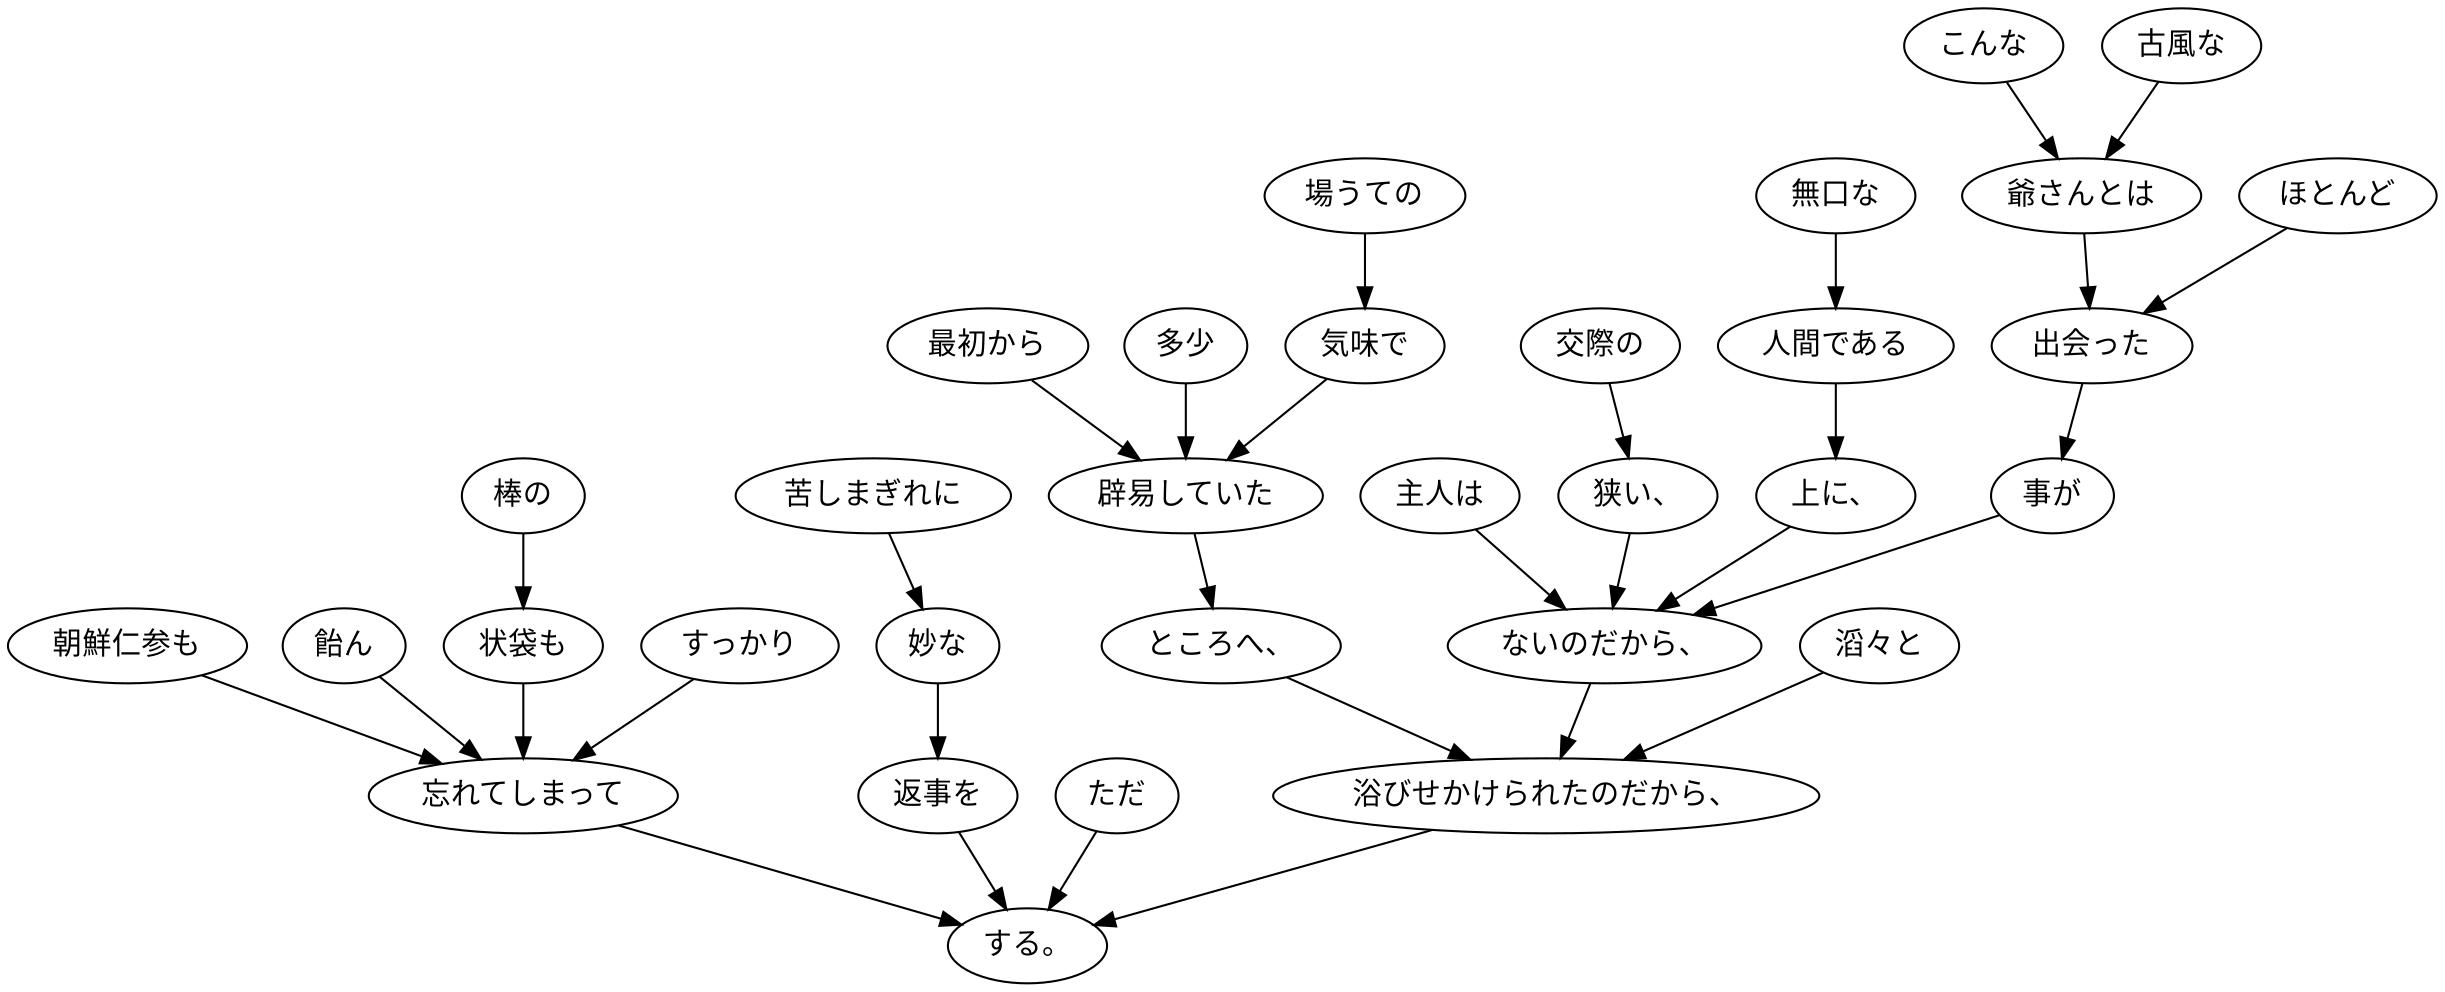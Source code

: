 digraph graph5906 {
	node0 [label="主人は"];
	node1 [label="交際の"];
	node2 [label="狭い、"];
	node3 [label="無口な"];
	node4 [label="人間である"];
	node5 [label="上に、"];
	node6 [label="こんな"];
	node7 [label="古風な"];
	node8 [label="爺さんとは"];
	node9 [label="ほとんど"];
	node10 [label="出会った"];
	node11 [label="事が"];
	node12 [label="ないのだから、"];
	node13 [label="最初から"];
	node14 [label="多少"];
	node15 [label="場うての"];
	node16 [label="気味で"];
	node17 [label="辟易していた"];
	node18 [label="ところへ、"];
	node19 [label="滔々と"];
	node20 [label="浴びせかけられたのだから、"];
	node21 [label="朝鮮仁参も"];
	node22 [label="飴ん"];
	node23 [label="棒の"];
	node24 [label="状袋も"];
	node25 [label="すっかり"];
	node26 [label="忘れてしまって"];
	node27 [label="ただ"];
	node28 [label="苦しまぎれに"];
	node29 [label="妙な"];
	node30 [label="返事を"];
	node31 [label="する。"];
	node0 -> node12;
	node1 -> node2;
	node2 -> node12;
	node3 -> node4;
	node4 -> node5;
	node5 -> node12;
	node6 -> node8;
	node7 -> node8;
	node8 -> node10;
	node9 -> node10;
	node10 -> node11;
	node11 -> node12;
	node12 -> node20;
	node13 -> node17;
	node14 -> node17;
	node15 -> node16;
	node16 -> node17;
	node17 -> node18;
	node18 -> node20;
	node19 -> node20;
	node20 -> node31;
	node21 -> node26;
	node22 -> node26;
	node23 -> node24;
	node24 -> node26;
	node25 -> node26;
	node26 -> node31;
	node27 -> node31;
	node28 -> node29;
	node29 -> node30;
	node30 -> node31;
}
